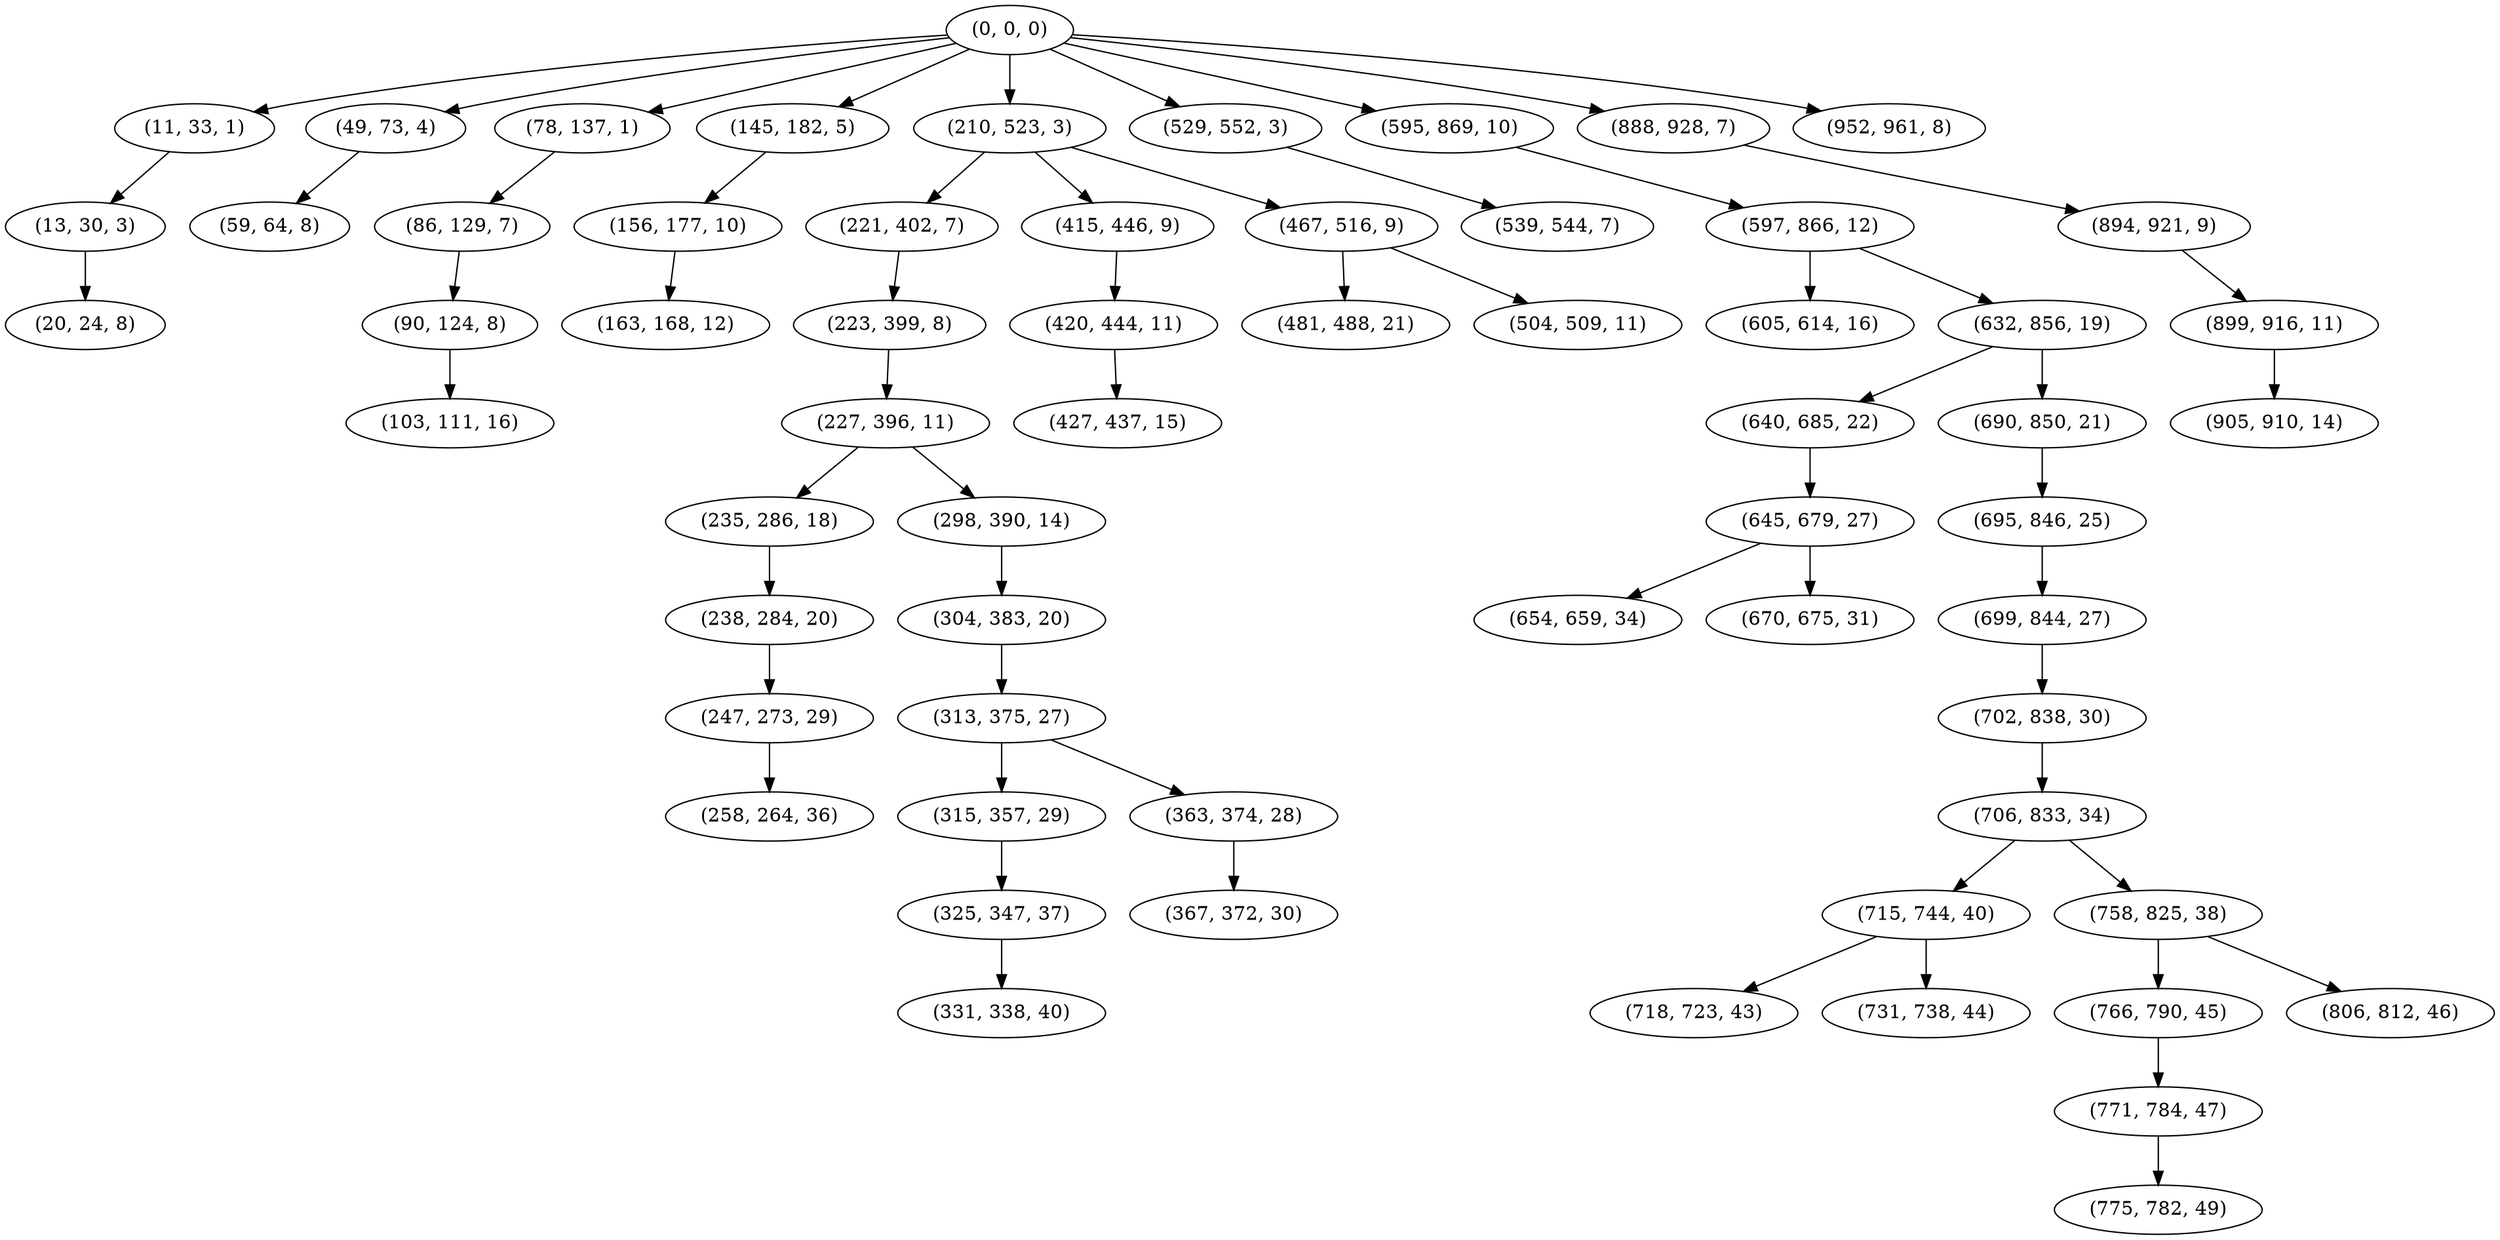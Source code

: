 digraph tree {
    "(0, 0, 0)";
    "(11, 33, 1)";
    "(13, 30, 3)";
    "(20, 24, 8)";
    "(49, 73, 4)";
    "(59, 64, 8)";
    "(78, 137, 1)";
    "(86, 129, 7)";
    "(90, 124, 8)";
    "(103, 111, 16)";
    "(145, 182, 5)";
    "(156, 177, 10)";
    "(163, 168, 12)";
    "(210, 523, 3)";
    "(221, 402, 7)";
    "(223, 399, 8)";
    "(227, 396, 11)";
    "(235, 286, 18)";
    "(238, 284, 20)";
    "(247, 273, 29)";
    "(258, 264, 36)";
    "(298, 390, 14)";
    "(304, 383, 20)";
    "(313, 375, 27)";
    "(315, 357, 29)";
    "(325, 347, 37)";
    "(331, 338, 40)";
    "(363, 374, 28)";
    "(367, 372, 30)";
    "(415, 446, 9)";
    "(420, 444, 11)";
    "(427, 437, 15)";
    "(467, 516, 9)";
    "(481, 488, 21)";
    "(504, 509, 11)";
    "(529, 552, 3)";
    "(539, 544, 7)";
    "(595, 869, 10)";
    "(597, 866, 12)";
    "(605, 614, 16)";
    "(632, 856, 19)";
    "(640, 685, 22)";
    "(645, 679, 27)";
    "(654, 659, 34)";
    "(670, 675, 31)";
    "(690, 850, 21)";
    "(695, 846, 25)";
    "(699, 844, 27)";
    "(702, 838, 30)";
    "(706, 833, 34)";
    "(715, 744, 40)";
    "(718, 723, 43)";
    "(731, 738, 44)";
    "(758, 825, 38)";
    "(766, 790, 45)";
    "(771, 784, 47)";
    "(775, 782, 49)";
    "(806, 812, 46)";
    "(888, 928, 7)";
    "(894, 921, 9)";
    "(899, 916, 11)";
    "(905, 910, 14)";
    "(952, 961, 8)";
    "(0, 0, 0)" -> "(11, 33, 1)";
    "(0, 0, 0)" -> "(49, 73, 4)";
    "(0, 0, 0)" -> "(78, 137, 1)";
    "(0, 0, 0)" -> "(145, 182, 5)";
    "(0, 0, 0)" -> "(210, 523, 3)";
    "(0, 0, 0)" -> "(529, 552, 3)";
    "(0, 0, 0)" -> "(595, 869, 10)";
    "(0, 0, 0)" -> "(888, 928, 7)";
    "(0, 0, 0)" -> "(952, 961, 8)";
    "(11, 33, 1)" -> "(13, 30, 3)";
    "(13, 30, 3)" -> "(20, 24, 8)";
    "(49, 73, 4)" -> "(59, 64, 8)";
    "(78, 137, 1)" -> "(86, 129, 7)";
    "(86, 129, 7)" -> "(90, 124, 8)";
    "(90, 124, 8)" -> "(103, 111, 16)";
    "(145, 182, 5)" -> "(156, 177, 10)";
    "(156, 177, 10)" -> "(163, 168, 12)";
    "(210, 523, 3)" -> "(221, 402, 7)";
    "(210, 523, 3)" -> "(415, 446, 9)";
    "(210, 523, 3)" -> "(467, 516, 9)";
    "(221, 402, 7)" -> "(223, 399, 8)";
    "(223, 399, 8)" -> "(227, 396, 11)";
    "(227, 396, 11)" -> "(235, 286, 18)";
    "(227, 396, 11)" -> "(298, 390, 14)";
    "(235, 286, 18)" -> "(238, 284, 20)";
    "(238, 284, 20)" -> "(247, 273, 29)";
    "(247, 273, 29)" -> "(258, 264, 36)";
    "(298, 390, 14)" -> "(304, 383, 20)";
    "(304, 383, 20)" -> "(313, 375, 27)";
    "(313, 375, 27)" -> "(315, 357, 29)";
    "(313, 375, 27)" -> "(363, 374, 28)";
    "(315, 357, 29)" -> "(325, 347, 37)";
    "(325, 347, 37)" -> "(331, 338, 40)";
    "(363, 374, 28)" -> "(367, 372, 30)";
    "(415, 446, 9)" -> "(420, 444, 11)";
    "(420, 444, 11)" -> "(427, 437, 15)";
    "(467, 516, 9)" -> "(481, 488, 21)";
    "(467, 516, 9)" -> "(504, 509, 11)";
    "(529, 552, 3)" -> "(539, 544, 7)";
    "(595, 869, 10)" -> "(597, 866, 12)";
    "(597, 866, 12)" -> "(605, 614, 16)";
    "(597, 866, 12)" -> "(632, 856, 19)";
    "(632, 856, 19)" -> "(640, 685, 22)";
    "(632, 856, 19)" -> "(690, 850, 21)";
    "(640, 685, 22)" -> "(645, 679, 27)";
    "(645, 679, 27)" -> "(654, 659, 34)";
    "(645, 679, 27)" -> "(670, 675, 31)";
    "(690, 850, 21)" -> "(695, 846, 25)";
    "(695, 846, 25)" -> "(699, 844, 27)";
    "(699, 844, 27)" -> "(702, 838, 30)";
    "(702, 838, 30)" -> "(706, 833, 34)";
    "(706, 833, 34)" -> "(715, 744, 40)";
    "(706, 833, 34)" -> "(758, 825, 38)";
    "(715, 744, 40)" -> "(718, 723, 43)";
    "(715, 744, 40)" -> "(731, 738, 44)";
    "(758, 825, 38)" -> "(766, 790, 45)";
    "(758, 825, 38)" -> "(806, 812, 46)";
    "(766, 790, 45)" -> "(771, 784, 47)";
    "(771, 784, 47)" -> "(775, 782, 49)";
    "(888, 928, 7)" -> "(894, 921, 9)";
    "(894, 921, 9)" -> "(899, 916, 11)";
    "(899, 916, 11)" -> "(905, 910, 14)";
}

